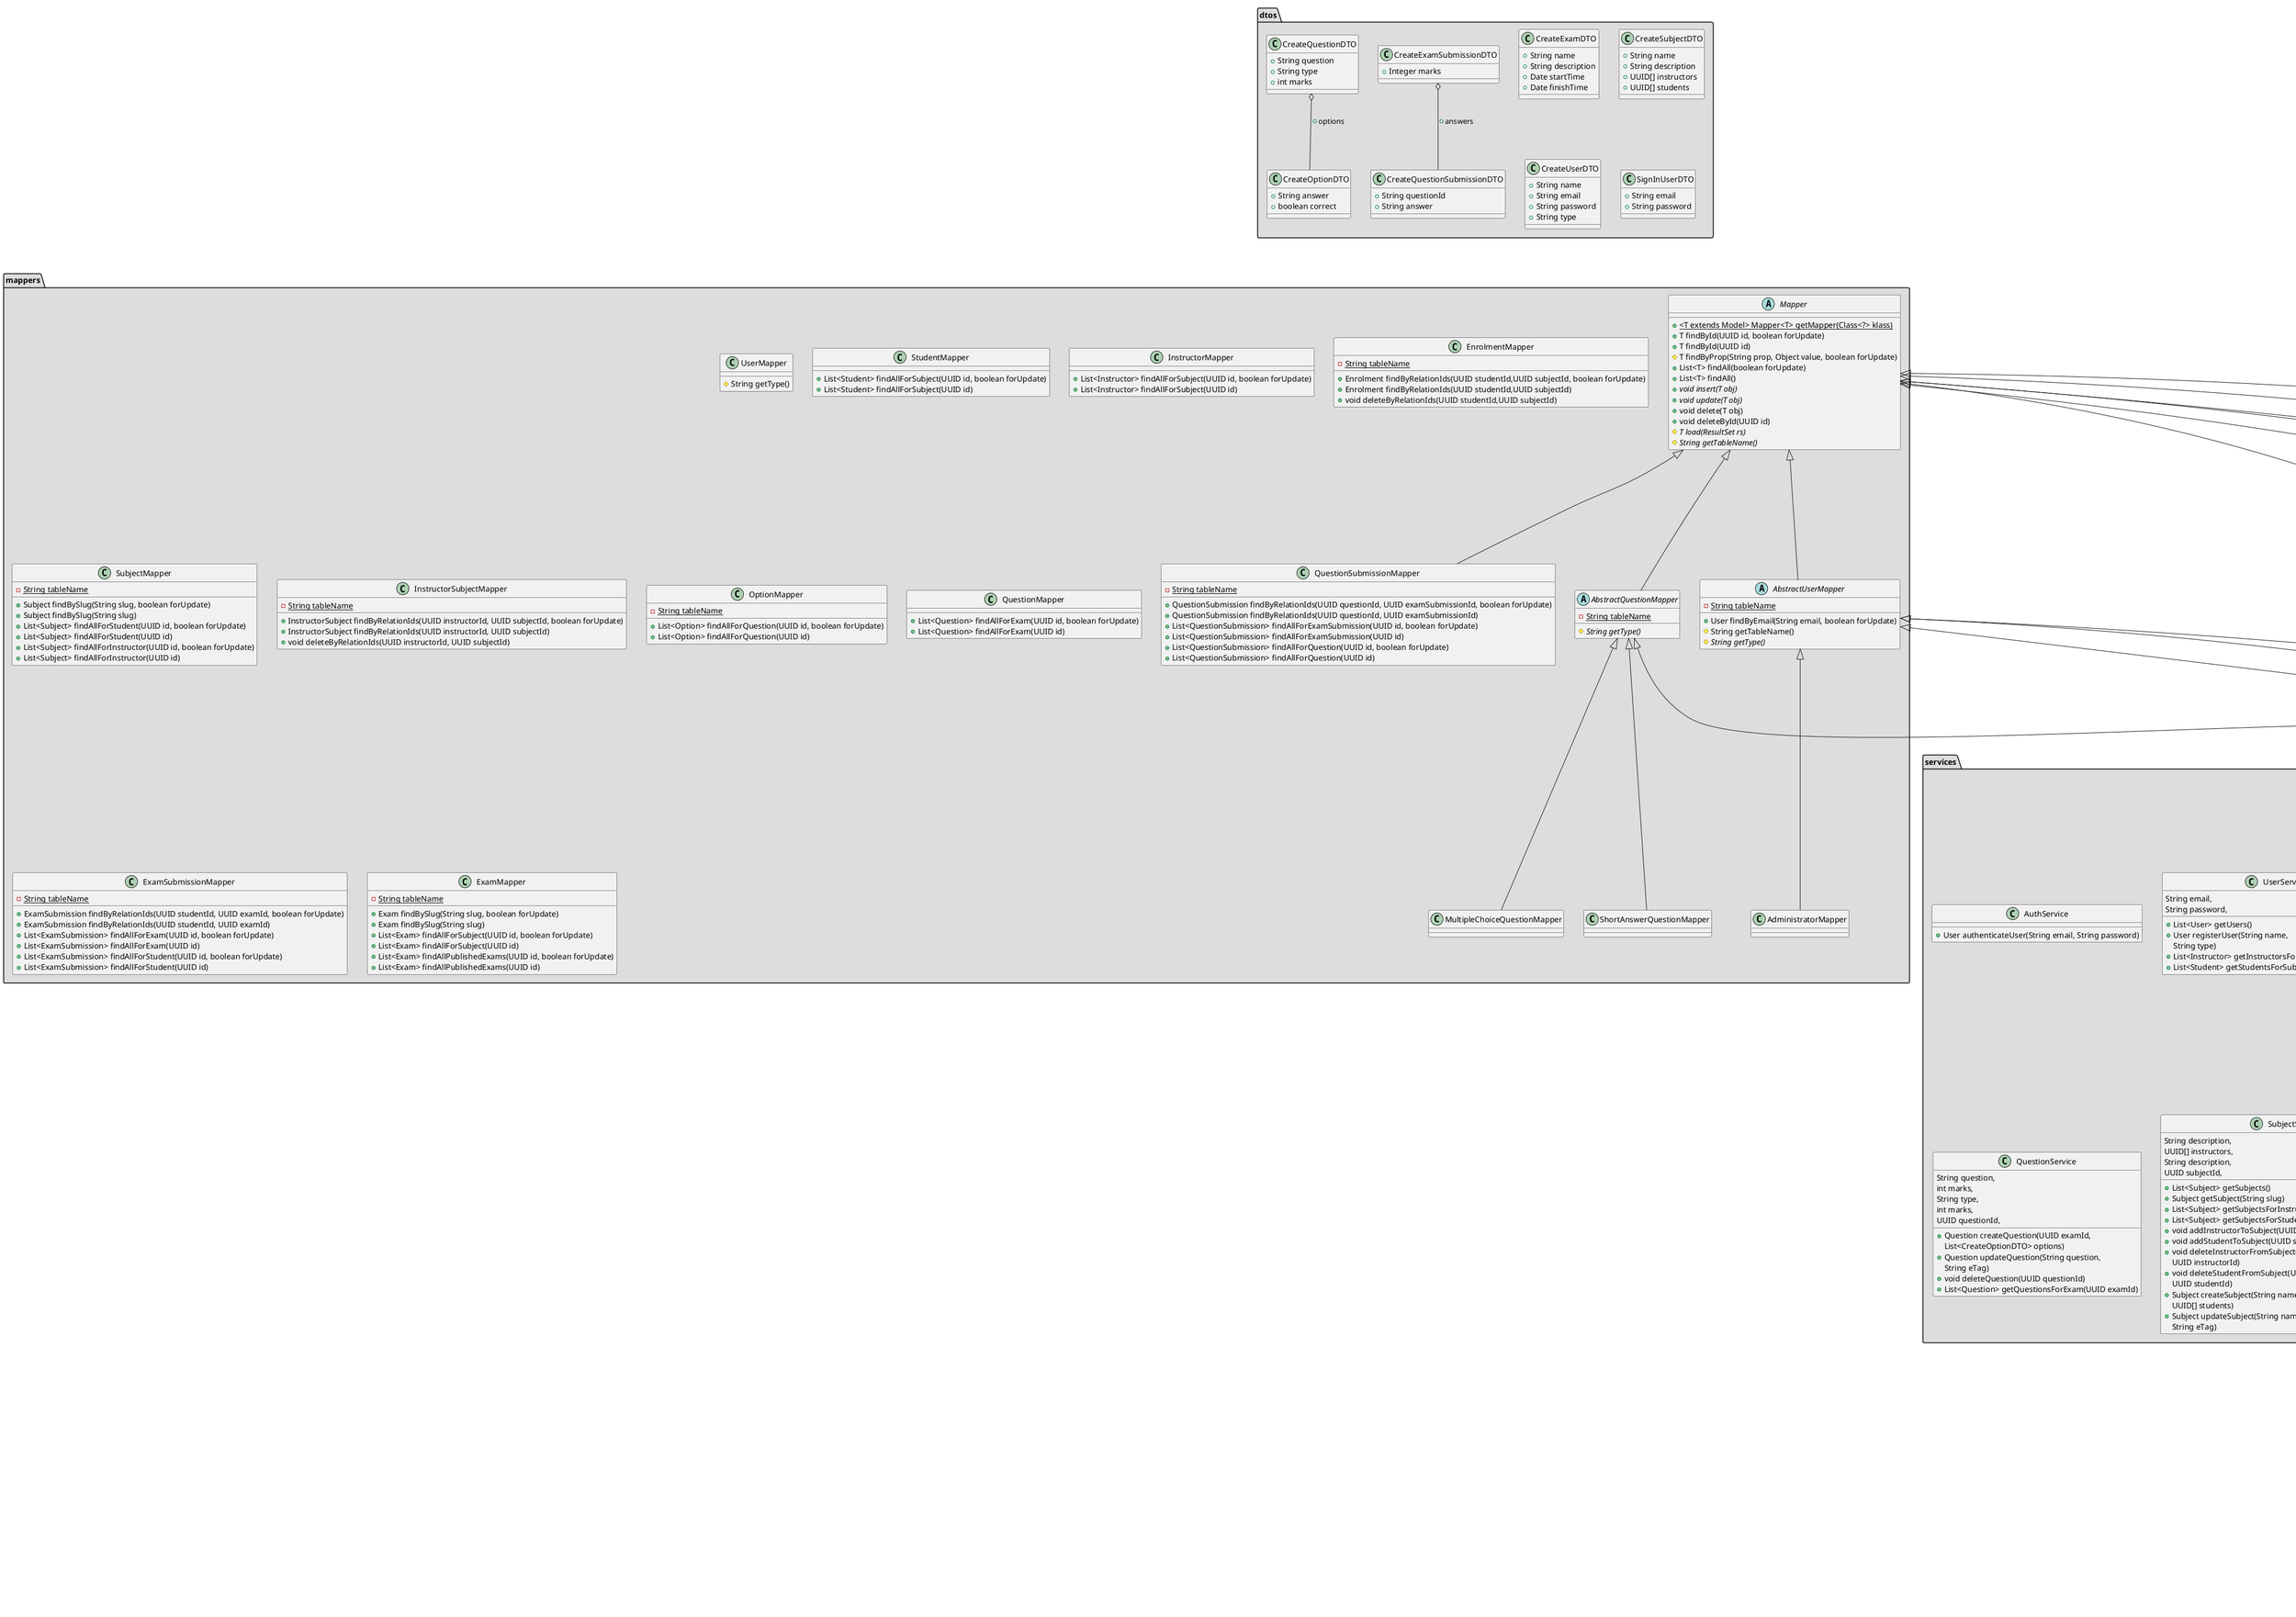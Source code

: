 @startuml Class Diagram

package "models" #DDDDDD {
  User <|-- Administrator
  User <|-- Instructor
  User <|-- Student

  Model <|-- Enrolment
  Model <|-- Exam
  Model <|-- Subject
  Model <|-- InstructorSubject
  Model <|-- Question
  Model <|-- QuestionSubmission
  Model <|-- ExamSubmission
  Model <|-- Option

  proxies.ProxyList o-- Model : - models

  shared.UnitOfWork o-- Model : - newObjects
  shared.UnitOfWork o-- Model : - dirtyObjects
  shared.UnitOfWork o-- Model : - deletedObjects

  Question <|-- ShortAnswerQuestion
  Question <|-- MultipleChoiceQuestion

  abstract class User {
    - String email
    - String name
    - String passwordHash
    - String type
    + User(String email,String name,String passwordHash,String type)
    + User(UUID id,String email,String name,String passwordHash,String type)
    + String getEmail()
    + String getName()
    + String getPasswordHash()
    + String getType()
    + void setEmail(String email)
    + void setName(String name)
    + void setPasswordHash(String passwordHash)
    + int hashcode()
    + boolean equals(Object obj)
  }

  class Administrator {
    + {static} String TYPE
    + Administrator(UUID id,String email,String name,String passwordHash)
    + Administrator(String email,String name,String passwordHash)
  }

  Instructor o-- proxies.ProxyList : - subjects

  class Instructor {
    + {static} String TYPE
    - ProxyList<Subject> subjects
    + Instructor(UUID id, String email, String name, String passwordHash)
    + Instructor(String email, String name, String passwordHash)
    + ProxyList<Subject> getSubjects()
  }

  Student o-- proxies.ProxyList : - subjects
  Student o-- proxies.ProxyList : - examSubmissions

  class Student {
    + {static} String TYPE
    + Student(UUID id, String email, String name, String passwordHash)
    + Student(String email, String name, String passwordHash)
    + ProxyList<Subject> getSubjects()
    + ProxyList<ExamSubmission> getExamSubmissions()
  }

  class DateRange {
    - Date fromDate
    - Date toDate
    + DateRange(Date fromDate, Date toDate)
    + Date getFromDate()
    + Date getToDate()
    + void setFromDate(Date fromDate)
    + void setToDate(Date toDate)
  }

  abstract class Model {
    - UUID id
    + Model()
    + Model(UUID id)
    + UUID getId()
    + int hashCode()
    + Meta getMeta()
    + boolean equals(Object obj)
  }

  Enrolment o-- Student : - student
  Enrolment o-- Subject : - subject

  class Enrolment {
    - UUID studentId
    - UUID subjectId
    + Enrolment(UUID id, UUID studentId, UUID subjectId)
    + Enrolment(UUID studentId, UUID subjectId)
    + UUID getStudentId()
    + UUID getSubjectId()
    + Student getStudent()
    + Subject getSubject()
    + void setStudentId(UUID studentId)
    + void setSubjectId(UUID subjectId)
    + void setStudent(Student student)
    + void setSubject(Subject subject)
  }

  Exam o-- proxies.ProxyList : - questions
  Exam o-- proxies.ProxyList : - examSubmissions
  Exam o-- DateRange : - dateRange
  Exam o-- Subject : - subject

  class Exam {
    - String name
    - String description
    - String slug
    - UUID subjectId
    + Exam(UUID id,String name,String description,DateRange dateRange,UUID subjectId,String slug)
    + Exam(String name,String description,DateRange dateRange,UUID subjectId)
    + String getName()
    + String getDescription()
    + String getSlug()
    + Date getStartTime()
    + Date getFinishTime()
    + ProxyList<Question> getQuestions()
    + ProxyList<ExamSubmission> getExamSubmissions()
    + void setName(String name)
    + void setDescription(String description)
    + void setStartTime(Date startTime)
    + void setFinishTime(Date finishTime)
    + UUID getSubjectId()
    + Subject getSubject()
    + void setSubjectId(UUID subjectId)
    + void setSubject(Subject subject)
  }

  Subject o-- proxies.ProxyList : - instructors
  Subject o-- proxies.ProxyList : - students
  Subject o-- proxies.ProxyList : - exams

  class Subject {
    - String name
    - String description
    - String slug
    + Subject(UUID id, String name, String description, String slug)
    + Subject(String name, String description)
    + String getName()
    + String getSlug()
    + String getDescription()
    + ProxyList<Instructor> getInstructors()
    + ProxyList<Student> getStudents()
    + ProxyList<Exam> getExams()
    + void setName(String name)
    + void setDescription(String description)
  }

  InstructorSubject o-- Instructor : - instructor
  InstructorSubject o-- Subject : - subject

  class InstructorSubject {
    - UUID instructorId
    - UUID subjectId
    + InstructorSubject(UUID id, UUID instructorId, UUID subjectId)
    + InstructorSubject(UUID instructorId, UUID subjectId)
    + UUID getInstructorId()
    + UUID getSubjectId()
    + Instructor getInstructor()
    + Subject getSubject()
    + void setInstructorId(UUID instructorId)
    + void setSubjectId(UUID subjectId)
    + void setInstructor(Instructor instructor)
    + void setSubject(Subject subject)
  }

  Question o-- proxies.ProxyList : - questionSubmissions
  Question o-- Exam : - exam

  abstract class Question {
    - String question
    - int marks
    - UUID examId
    - String type
    + Question(UUID id,String question,int marks,UUID examId,String type)
    + Question(String question, int marks, UUID examId, String type)
    + String getQuestion()
    + int getMarks()
    + String getType()
    + ProxyList<QuestionSubmission> getQuestionSubmissions()
    + void setQuestion(String question)
    + void setMarks(int marks)
    + UUID getExamId()
    + Exam getExam()
    + void setExamId(UUID examId)
    + void setExam(Exam exam)
  }

  class ShortAnswerQuestion {
    + {static} String TYPE
    + ShortAnswerQuestion(UUID id,String question,int marks,UUID examId)
    + ShortAnswerQuestion(String question, int marks, UUID examId)
  }

  MultipleChoiceQuestion o-- proxies.ProxyList : - options

  class MultipleChoiceQuestion {
    + {static} String TYPE
    + MultipleChoiceQuestion(UUID id,String question,int marks,UUID examId)
    + MultipleChoiceQuestion(String question, int marks, UUID examId)
    + ProxyList<Option> getOptions()
  }

  Option o-- Question : - question

  class Option {
    - String answer
    - boolean correct
    - UUID questionId
    + Option(UUID id, String answer, boolean correct, UUID questionId)
    + Option(String answer, boolean correct, UUID questionId)
    + String getAnswer()
    + boolean isCorrect()
    + void setAnswer(String answer)
    + void setCorrect(boolean correct)
    + Question getQuestion()
    + UUID getQuestionId()
    + void setQuestion(Question question)
    + void setQuestionId(UUID questionId)
  }

  QuestionSubmission o-- Question : - question
  QuestionSubmission o-- ExamSubmission : - examSubmission

  class QuestionSubmission {
    + String answer
    + UUID questionId
    + UUID examSubmissionId
    + QuestionSubmission(UUID id,String answer,UUID questionId,UUID examSubmissionId)
    + QuestionSubmission(String answer,UUID questionId,UUID examSubmissionId)
    + String getAnswer()
    + void setAnswer(String answer)
    + UUID getQuestionId()
    + UUID getExamSubmissionId()
    + Question getQuestion()
    + ExamSubmission getExamSubmission()
    + void setQuestionId(UUID questionId)
    + void setExamSubmissionId(UUID examSubmissionId)
    + void setQuestion(Question question)
    + void setExamSubmission(ExamSubmission examSubmission)
  }

  ExamSubmission o-- proxies.ProxyList : - questionSubmissions
  ExamSubmission o-- Student : - student
  ExamSubmission o-- Exam : - exam

  class ExamSubmission {
    - int marks
    - UUID studentId
    - UUID examId
    + ExamSubmission(UUID id, int marks, UUID studentId, UUID examId)
    + ExamSubmission(int marks, UUID studentId, UUID examId)
    + int getMarks()
    + ProxyList<QuestionSubmission> getQuestionSubmissions()
    - List<QuestionSubmission> getRawQuestionSubmissions()
    + void setMarks(int marks)
    + UUID getStudentId()
    + UUID getExamId()
    + Student getStudent()
    + Exam getExam()
    + void setStudentId(UUID studentId)
    + void setExamId(UUID examId)
    + void setStudent(Student student)
    + void setExam(Exam exam)
  }

  class meta {
    + String eTag
    + Meta(String eTag)
  }
}

package "proxies" #DDDDDD {
  ProxyList <|-- ExamProxyList
  ProxyList <|-- ExamSubmissionExamProxyList
  ProxyList <|-- ExamSubmissionStudentProxyList
  ProxyList <|-- SubjectStudentProxyList
  ProxyList <|-- SubjectInstructorProxyList
  ProxyList <|-- StudentProxyList
  ProxyList <|-- QuestionSubmissionQuestionProxyList
  ProxyList <|-- QuestionSubmissionExamSubmissionProxyList
  ProxyList <|-- QuestionProxyList
  ProxyList <|-- InstructorProxyList
  ProxyList <|-- OptionProxyList

  abstract class ProxyList {
    # UUID id
    + ProxyList(UUID id)
    + void add(T obj)
    + boolean contains(T obj)
    + T get(int index)
    + int size()
    + remove(T obj)
    + List<T> getRawList()
    # {abstarct} void init() 
  }

  class ExamProxyList {
    + ExamProxyList(UUID subjectId)
    # void init()
  }

  class ExamSubmissionExamProxyList{
    + ExamSubmissionExamProxyList(UUID examId)
    # void init()
  }

  class ExamSubmissionStudentProxyList {
    + ExamSubmissionStudentProxyList(UUID studentId)
    # void init()
  }

  class InstructorProxyList {
    + InstructorProxyList(UUID subjectId)
    # void init()
    + void remove(Instructor instructor)
  }

  class OptionProxyList {
    + OptionProxyList(UUID questionId)
    # void init()
  }

  class QuestionProxyList {
    + QuestionProxyList(UUID examId)
    # void init()
  }

  class QuestionSubmissionExamSubmissionProxyList {
    + QuestionSubmissionExamSubmissionProxyList(UUID examSubmissionId)
    # void init()
  }

  class QuestionSubmissionQuestionProxyList {
    + QuestionSubmissionQuestionProxyList(UUID questionId)
    # void init()
  }

  class StudentProxyList {
    + StudentProxyList(UUID subjectId)
    # void init()
    + void remove(Student student)
  }

  class SubjectInstructorProxyList {
    + SubjectInstructorProxyList(UUID instructorId)
    # void init()
    + void remove(Subject subject)
  }

  class SubjectStudentProxyList {
    + SubjectStudentProxyList(UUID studentId)
    # void init()
    + void remove(Subject subject)
  }
}

package "controllers" #DDDDDD {
  UserController o-- services.UserService : - userService
  class UserController {
    + List<User> getUsers()
    + Response createUser(CreateUserDTO dto)
  }

  SubjectController o-- services.SubjectService : - subjectService
  SubjectController o-- services.ExamService : - examService
  SubjectController o-- services.UserService : - userService

  class SubjectController{
    + List<Subject> getSubjects(SecurityContext securityContext)
    + Subject getSubject(String slug)
    + Subject createSubject(CreateSubjectDTO dto)
    + List<Exam> getExamsForSubject(SecurityContext securityContext)
    + Exam createExam(String subjectId, CreateExamDTO dto)
    + Subject updateSubject(String subjectId, CreateSubjectDTO dto)
    + List<Instructor> getInstructors(String subjectId)
    + Response addInstructorToSubject(String subjectId, String instructorId)
    + Response addStudentToSubject(String subjectId, String studentId)
    + Response deleteInstructorFromSubject(String subjectId, String instructorId)
    + List<Student> getStudents(String subjectId)
    + Response deleteStudentFromSubject(String subjectId, String studentId)
  }

  AuthController o-- services.AuthService : - authService

  class AuthController {
    - Key key
    + Response signIn(SignInUserDTO dto)
    + Response signOut()
  }

  ExamController o-- services.ExamService : - examService
  ExamController o-- services.QuestionService : - questionService

  class ExamController {
    + Exam getExam(String slug)
    + Exam updateExam(String examId, CreateExamDTO dto)
    + Response deletExam(String examId)
    + Question createQuestion(String examId, CreateQuestionDTO dto)
    + List<Question> getQuestions(String examId)
    + ExamSubmission submitExam(String examId, String studentId, SecurityContext securityContext, CreateExamSubmissionDTO dto)
    + ExamSubmission updateExamSubmission(String examId, String studentId, SecurityContext securityContext, CreateExamSubmissionDTO dto)
    + List<ExamSubmission> getSubmissions(String examId, SecurityContext securityContext)
  }

  OptionController o-- services.OptionService : - optionService

  class OptionController {
    + Option updateOption(String optionId, CreateOptionDTO dto)
    + Response deleteOption(String optionId)
  }

  QuestionController o-- services.QuestionService : - questionService
  QuestionController o-- services.OptionService : - optionService

  class QuestionController {
    + Question updateQuestion(String questionId, CreateQuestionDTO dto)
    + Response deleteExam(String questionId)
    + List<Option> getOptions(String questionId)
    + Option createOption(String questionId, CreateOptionDTO dto)
  }
}

package "dtos" #DDDDDD {
  class CreateExamDTO {
    + String name
    + String description
    + Date startTime
    + Date finishTime
  }

  class CreateExamSubmissionDTO {
    + Integer marks
  }

  CreateExamSubmissionDTO o-- CreateQuestionSubmissionDTO : + answers

  class CreateOptionDTO {
    + String answer
    + boolean correct
  }

  class CreateQuestionDTO {
    + String question
    + String type
    + int marks
  }

  CreateQuestionDTO o-- CreateOptionDTO : + options

  class CreateQuestionSubmissionDTO {
    + String questionId
    + String answer
  }

  class CreateSubjectDTO {
    + String name
    + String description
    + UUID[] instructors
    + UUID[] students
  }

  class CreateUserDTO {
    + String name
    + String email
    + String password
    + String type
  }

  class SignInUserDTO {
    + String email
    + String password
  }
}

package "filters" #DDDDDD {
  class AuthFilter {
    - Key key
    + void filter(ContainerRequestContext requestContext)
  }

  interface Protected
}

package "services" #DDDDDD {
  AuthService o-- mappers.UserMapper : - userMapper

  class AuthService {
    + User authenticateUser(String email, String password)
  }

  UserService o-- mappers.UserMapper : - userMapper
  UserService o-- mappers.InstructorMapper : - instructorMapper
  UserService o-- mappers.StudentMapper : - studentMapper

  class UserService {
    + List<User> getUsers() 
    + User registerUser(String name,
        String email,
        String password,
        String type)
    + List<Instructor> getInstructorsForSubject(UUID subjectId)
    + List<Student> getStudentsForSubject(UUID subjectId)
  }

  ExamService o-- mappers.ExamMapper : - examMapper
  ExamService o-- mappers.ExamSubmissionMapper : - examSubmissionMapper

  class ExamService {
    + Exam getExam(String slug)
    + List<Exam> getExamsForSubject(UUID subjectId)
    + List<Exam> getPublishedExamsForSubject(UUID subjectId)
    + Exam createExam(String name,
        String description,
        Date startTime,
        Date finishTime,
        UUID subjectId)
    + Exam updateExam(String name,
        String description,
        Date startTime,
        Date finishTime,
        UUID examId,
        String eTag)
    + void deleteExam(UUID examId)
    + ExamSubmission createSubmission(UUID examId,
        UUID studentId,
        List<CreateQuestionSubmissionDTO> answers)
    + List<ExamSubmission> getSubmissions(UUID examId)
    + ExamSubmission getSubmissionForUser(UUID examId, UUID userId)
    + ExamSubmission updateSubmission(
        UUID examId,
        UUID studentId,
        Integer marks,
        String eTag)
  }

  QuestionService o-- mappers.QuestionMapper : - questionMapper

  class QuestionService {
    + Question createQuestion(UUID examId,
        String question,
        int marks,
        String type,
        List<CreateOptionDTO> options)
    + Question updateQuestion(String question,
        int marks,
        UUID questionId,
        String eTag)
    + void deleteQuestion(UUID questionId)
    + List<Question> getQuestionsForExam(UUID examId)
  }

  SubjectService o-- mappers.SubjectMapper : - subjectMapper
  SubjectService o-- mappers.EnrolmentMapper : - enrolmentMapper
  SubjectService o-- mappers.InstructorSubjectMapper : - instructorSubjectMapper

  class SubjectService {
    + List<Subject> getSubjects()
    + Subject getSubject(String slug)
    + List<Subject> getSubjectsForInstructor(UUID id)
    + List<Subject> getSubjectsForStudent(UUID id)
    + void addInstructorToSubject(UUID subjectId, UUID instructorId)
    + void addStudentToSubject(UUID subjectId, UUID studentId)
    + void deleteInstructorFromSubject(UUID subjectId,
        UUID instructorId)
    + void deleteStudentFromSubject(UUID subjectId,
        UUID studentId)
    + Subject createSubject(String name,
        String description,
        UUID[] instructors,
        UUID[] students)
    + Subject updateSubject(String name,
        String description,
        UUID subjectId,
        String eTag)
  }

  OptionService o-- mappers.OptionMapper : - optionMapper

  class OptionService {
    + Option createOption(String answer,
        boolean correct,
        UUID questionId)
    + Option updateOption(UUID optionId,
        String answer,
        boolean correct,
        String eTag)
    + void deleteOption(UUID optionId)
    + List<Option> getOptionsForQuestion(UUID questionId)
  }
}

package "mappers" #DDDDDD {
  Mapper <|-- AbstractUserMapper
  Mapper <|-- SubjectMapper
  Mapper <|-- InstructorSubjectMapper
  Mapper <|-- EnrolmentMapper
  Mapper <|-- AbstractQuestionMapper
  Mapper <|-- OptionMapper
  Mapper <|-- QuestionSubmissionMapper
  Mapper <|-- ExamSubmissionMapper
  Mapper <|-- ExamMapper

  AbstractUserMapper <|-- UserMapper
  AbstractUserMapper <|-- InstructorMapper
  AbstractUserMapper <|-- StudentMapper
  AbstractUserMapper <|-- AdministratorMapper

  AbstractQuestionMapper <|-- QuestionMapper
  AbstractQuestionMapper <|-- ShortAnswerQuestionMapper
  AbstractQuestionMapper <|-- MultipleChoiceQuestionMapper

  abstract class Mapper {
    + {static} <T extends Model> Mapper<T> getMapper(Class<?> klass)
    + T findById(UUID id, boolean forUpdate)
    + T findById(UUID id)
    # T findByProp(String prop, Object value, boolean forUpdate)
    + List<T> findAll(boolean forUpdate)
    + List<T> findAll()
    + {abstract} void insert(T obj)
    + {abstract} void update(T obj)
    + void delete(T obj)
    + void deleteById(UUID id)
    # {abstract} T load(ResultSet rs)
    # {abstract} String getTableName()
  }

  abstract class AbstractUserMapper {
    - {static} String tableName
    + User findByEmail(String email, boolean forUpdate)
    # String getTableName()
    # {abstract} String getType()
  }

  class UserMapper {
    # String getType()
  }

  class AdministratorMapper {
  }

  class StudentMapper {
    + List<Student> findAllForSubject(UUID id, boolean forUpdate)
    + List<Student> findAllForSubject(UUID id)
  }

  class InstructorMapper {
    + List<Instructor> findAllForSubject(UUID id, boolean forUpdate)
    + List<Instructor> findAllForSubject(UUID id)
  }

  class EnrolmentMapper {
    - {static} String tableName
    + Enrolment findByRelationIds(UUID studentId,UUID subjectId, boolean forUpdate)
    + Enrolment findByRelationIds(UUID studentId,UUID subjectId)
    + void deleteByRelationIds(UUID studentId,UUID subjectId)
  }

  class SubjectMapper {
    - {static} String tableName
    + Subject findBySlug(String slug, boolean forUpdate)
    + Subject findBySlug(String slug)
    + List<Subject> findAllForStudent(UUID id, boolean forUpdate)
    + List<Subject> findAllForStudent(UUID id)
    + List<Subject> findAllForInstructor(UUID id, boolean forUpdate)
    + List<Subject> findAllForInstructor(UUID id)
  }

  class InstructorSubjectMapper {
    - {static} String tableName
    + InstructorSubject findByRelationIds(UUID instructorId, UUID subjectId, boolean forUpdate)
    + InstructorSubject findByRelationIds(UUID instructorId, UUID subjectId)
    + void deleteByRelationIds(UUID instructorId, UUID subjectId)
  }

  abstract class AbstractQuestionMapper {
    - {static} String tableName
    # {abstract} String getType()
  }

  class OptionMapper {
    - {static} String tableName
    + List<Option> findAllForQuestion(UUID id, boolean forUpdate)
    + List<Option> findAllForQuestion(UUID id)
  }

  class QuestionMapper {
    + List<Question> findAllForExam(UUID id, boolean forUpdate)
    + List<Question> findAllForExam(UUID id)
  }

  class ShortAnswerQuestionMapper {
  }

  class MultipleChoiceQuestionMapper {
  }

  class QuestionSubmissionMapper {
    - {static} String tableName
    + QuestionSubmission findByRelationIds(UUID questionId, UUID examSubmissionId, boolean forUpdate)
    + QuestionSubmission findByRelationIds(UUID questionId, UUID examSubmissionId)
    + List<QuestionSubmission> findAllForExamSubmission(UUID id, boolean forUpdate)
    + List<QuestionSubmission> findAllForExamSubmission(UUID id)
    + List<QuestionSubmission> findAllForQuestion(UUID id, boolean forUpdate)
    + List<QuestionSubmission> findAllForQuestion(UUID id)
  }

  class ExamSubmissionMapper {
    - {static} String tableName
    + ExamSubmission findByRelationIds(UUID studentId, UUID examId, boolean forUpdate)
    + ExamSubmission findByRelationIds(UUID studentId, UUID examId)
    + List<ExamSubmission> findAllForExam(UUID id, boolean forUpdate)
    + List<ExamSubmission> findAllForExam(UUID id)
    + List<ExamSubmission> findAllForStudent(UUID id, boolean forUpdate)
    + List<ExamSubmission> findAllForStudent(UUID id)
  }

  class ExamMapper {
    - {static} String tableName
    + Exam findBySlug(String slug, boolean forUpdate)
    + Exam findBySlug(String slug)
    + List<Exam> findAllForSubject(UUID id, boolean forUpdate)
    + List<Exam> findAllForSubject(UUID id)
    + List<Exam> findAllPublishedExams(UUID id, boolean forUpdate)
    + List<Exam> findAllPublishedExams(UUID id)
  }
}

package "shared" #DDDDDD {
  class DBConnection {
    - {static} ThreadLocal<DBConnection> dbConnection
    - Connection connection
    - {static} String connectionUrl
    - DBConnection()
    + {static} DBConnection getCurrent()
    + Connection getConnection()
    + void close()
  }

  class IdentityMap {
    - {static} IdentityMap identityMap
    - Map<UUID, Model> map
    - IdentityMap()
    + {static} IdentityMap getCurrent()
    + Model get(UUID id)
    + void put(UUID id, Model obj)
    + void remove(UUID id)
  }

  class Seeds {
    - {static} UserService userService
    - {static} SubjectService subjectService
    - {static} ExamService examService
    - {static} String connectionUrl
    - {static} String ddl
    + {static} void main(String[] args)
  }

  class UnitOfWork {
    - {static} ThreadLocal<UnitOfWork> current
    + {static} void newCurrent()
    + {static} void setCurrent(UnitOfWork uow)
    + {static} UnitOfWork getCurrent()
    - boolean objectInAnyList(Model obj)
    + void registerNew(Model obj)
    + void registerDirty(Model obj)
    + void registerDeleted(Model obj)
    + void rollback() 
    + void commit()
  }
}

@enduml
